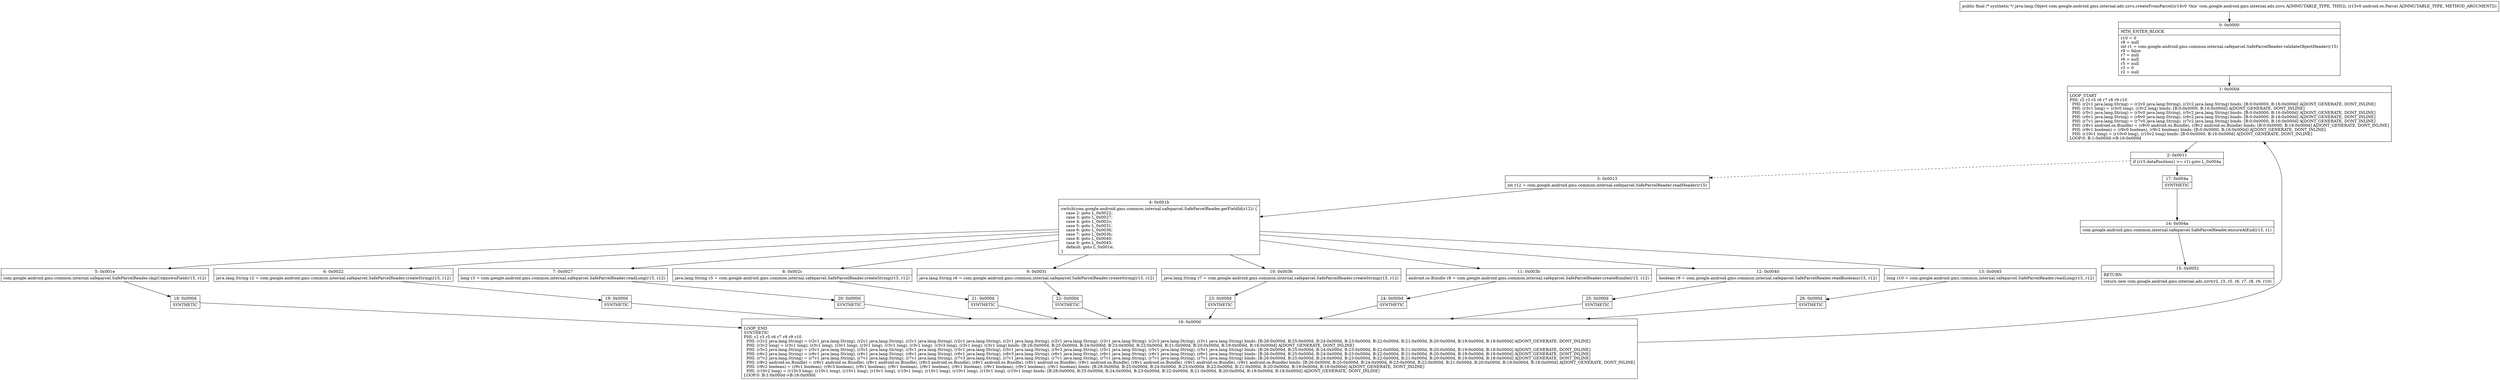 digraph "CFG forcom.google.android.gms.internal.ads.zzvu.createFromParcel(Landroid\/os\/Parcel;)Ljava\/lang\/Object;" {
Node_0 [shape=record,label="{0\:\ 0x0000|MTH_ENTER_BLOCK\l|r10 = 0\lr8 = null\lint r1 = com.google.android.gms.common.internal.safeparcel.SafeParcelReader.validateObjectHeader(r15)\lr9 = false\lr7 = null\lr6 = null\lr5 = null\lr3 = 0\lr2 = null\l}"];
Node_1 [shape=record,label="{1\:\ 0x000d|LOOP_START\lPHI: r2 r3 r5 r6 r7 r8 r9 r10 \l  PHI: (r2v1 java.lang.String) = (r2v0 java.lang.String), (r2v2 java.lang.String) binds: [B:0:0x0000, B:16:0x000d] A[DONT_GENERATE, DONT_INLINE]\l  PHI: (r3v1 long) = (r3v0 long), (r3v2 long) binds: [B:0:0x0000, B:16:0x000d] A[DONT_GENERATE, DONT_INLINE]\l  PHI: (r5v1 java.lang.String) = (r5v0 java.lang.String), (r5v2 java.lang.String) binds: [B:0:0x0000, B:16:0x000d] A[DONT_GENERATE, DONT_INLINE]\l  PHI: (r6v1 java.lang.String) = (r6v0 java.lang.String), (r6v2 java.lang.String) binds: [B:0:0x0000, B:16:0x000d] A[DONT_GENERATE, DONT_INLINE]\l  PHI: (r7v1 java.lang.String) = (r7v0 java.lang.String), (r7v2 java.lang.String) binds: [B:0:0x0000, B:16:0x000d] A[DONT_GENERATE, DONT_INLINE]\l  PHI: (r8v1 android.os.Bundle) = (r8v0 android.os.Bundle), (r8v2 android.os.Bundle) binds: [B:0:0x0000, B:16:0x000d] A[DONT_GENERATE, DONT_INLINE]\l  PHI: (r9v1 boolean) = (r9v0 boolean), (r9v2 boolean) binds: [B:0:0x0000, B:16:0x000d] A[DONT_GENERATE, DONT_INLINE]\l  PHI: (r10v1 long) = (r10v0 long), (r10v2 long) binds: [B:0:0x0000, B:16:0x000d] A[DONT_GENERATE, DONT_INLINE]\lLOOP:0: B:1:0x000d\-\>B:16:0x000d\l}"];
Node_2 [shape=record,label="{2\:\ 0x0011|if (r15.dataPosition() \>= r1) goto L_0x004a\l}"];
Node_3 [shape=record,label="{3\:\ 0x0013|int r12 = com.google.android.gms.common.internal.safeparcel.SafeParcelReader.readHeader(r15)\l}"];
Node_4 [shape=record,label="{4\:\ 0x001b|switch(com.google.android.gms.common.internal.safeparcel.SafeParcelReader.getFieldId(r12)) \{\l    case 2: goto L_0x0022;\l    case 3: goto L_0x0027;\l    case 4: goto L_0x002c;\l    case 5: goto L_0x0031;\l    case 6: goto L_0x0036;\l    case 7: goto L_0x003b;\l    case 8: goto L_0x0040;\l    case 9: goto L_0x0045;\l    default: goto L_0x001e;\l\}\l}"];
Node_5 [shape=record,label="{5\:\ 0x001e|com.google.android.gms.common.internal.safeparcel.SafeParcelReader.skipUnknownField(r15, r12)\l}"];
Node_6 [shape=record,label="{6\:\ 0x0022|java.lang.String r2 = com.google.android.gms.common.internal.safeparcel.SafeParcelReader.createString(r15, r12)\l}"];
Node_7 [shape=record,label="{7\:\ 0x0027|long r3 = com.google.android.gms.common.internal.safeparcel.SafeParcelReader.readLong(r15, r12)\l}"];
Node_8 [shape=record,label="{8\:\ 0x002c|java.lang.String r5 = com.google.android.gms.common.internal.safeparcel.SafeParcelReader.createString(r15, r12)\l}"];
Node_9 [shape=record,label="{9\:\ 0x0031|java.lang.String r6 = com.google.android.gms.common.internal.safeparcel.SafeParcelReader.createString(r15, r12)\l}"];
Node_10 [shape=record,label="{10\:\ 0x0036|java.lang.String r7 = com.google.android.gms.common.internal.safeparcel.SafeParcelReader.createString(r15, r12)\l}"];
Node_11 [shape=record,label="{11\:\ 0x003b|android.os.Bundle r8 = com.google.android.gms.common.internal.safeparcel.SafeParcelReader.createBundle(r15, r12)\l}"];
Node_12 [shape=record,label="{12\:\ 0x0040|boolean r9 = com.google.android.gms.common.internal.safeparcel.SafeParcelReader.readBoolean(r15, r12)\l}"];
Node_13 [shape=record,label="{13\:\ 0x0045|long r10 = com.google.android.gms.common.internal.safeparcel.SafeParcelReader.readLong(r15, r12)\l}"];
Node_14 [shape=record,label="{14\:\ 0x004a|com.google.android.gms.common.internal.safeparcel.SafeParcelReader.ensureAtEnd(r15, r1)\l}"];
Node_15 [shape=record,label="{15\:\ 0x0052|RETURN\l|return new com.google.android.gms.internal.ads.zzvt(r2, r3, r5, r6, r7, r8, r9, r10)\l}"];
Node_16 [shape=record,label="{16\:\ 0x000d|LOOP_END\lSYNTHETIC\lPHI: r2 r3 r5 r6 r7 r8 r9 r10 \l  PHI: (r2v2 java.lang.String) = (r2v1 java.lang.String), (r2v1 java.lang.String), (r2v1 java.lang.String), (r2v1 java.lang.String), (r2v1 java.lang.String), (r2v1 java.lang.String), (r2v1 java.lang.String), (r2v3 java.lang.String), (r2v1 java.lang.String) binds: [B:26:0x000d, B:25:0x000d, B:24:0x000d, B:23:0x000d, B:22:0x000d, B:21:0x000d, B:20:0x000d, B:19:0x000d, B:18:0x000d] A[DONT_GENERATE, DONT_INLINE]\l  PHI: (r3v2 long) = (r3v1 long), (r3v1 long), (r3v1 long), (r3v1 long), (r3v1 long), (r3v1 long), (r3v3 long), (r3v1 long), (r3v1 long) binds: [B:26:0x000d, B:25:0x000d, B:24:0x000d, B:23:0x000d, B:22:0x000d, B:21:0x000d, B:20:0x000d, B:19:0x000d, B:18:0x000d] A[DONT_GENERATE, DONT_INLINE]\l  PHI: (r5v2 java.lang.String) = (r5v1 java.lang.String), (r5v1 java.lang.String), (r5v1 java.lang.String), (r5v1 java.lang.String), (r5v1 java.lang.String), (r5v3 java.lang.String), (r5v1 java.lang.String), (r5v1 java.lang.String), (r5v1 java.lang.String) binds: [B:26:0x000d, B:25:0x000d, B:24:0x000d, B:23:0x000d, B:22:0x000d, B:21:0x000d, B:20:0x000d, B:19:0x000d, B:18:0x000d] A[DONT_GENERATE, DONT_INLINE]\l  PHI: (r6v2 java.lang.String) = (r6v1 java.lang.String), (r6v1 java.lang.String), (r6v1 java.lang.String), (r6v1 java.lang.String), (r6v3 java.lang.String), (r6v1 java.lang.String), (r6v1 java.lang.String), (r6v1 java.lang.String), (r6v1 java.lang.String) binds: [B:26:0x000d, B:25:0x000d, B:24:0x000d, B:23:0x000d, B:22:0x000d, B:21:0x000d, B:20:0x000d, B:19:0x000d, B:18:0x000d] A[DONT_GENERATE, DONT_INLINE]\l  PHI: (r7v2 java.lang.String) = (r7v1 java.lang.String), (r7v1 java.lang.String), (r7v1 java.lang.String), (r7v3 java.lang.String), (r7v1 java.lang.String), (r7v1 java.lang.String), (r7v1 java.lang.String), (r7v1 java.lang.String), (r7v1 java.lang.String) binds: [B:26:0x000d, B:25:0x000d, B:24:0x000d, B:23:0x000d, B:22:0x000d, B:21:0x000d, B:20:0x000d, B:19:0x000d, B:18:0x000d] A[DONT_GENERATE, DONT_INLINE]\l  PHI: (r8v2 android.os.Bundle) = (r8v1 android.os.Bundle), (r8v1 android.os.Bundle), (r8v3 android.os.Bundle), (r8v1 android.os.Bundle), (r8v1 android.os.Bundle), (r8v1 android.os.Bundle), (r8v1 android.os.Bundle), (r8v1 android.os.Bundle), (r8v1 android.os.Bundle) binds: [B:26:0x000d, B:25:0x000d, B:24:0x000d, B:23:0x000d, B:22:0x000d, B:21:0x000d, B:20:0x000d, B:19:0x000d, B:18:0x000d] A[DONT_GENERATE, DONT_INLINE]\l  PHI: (r9v2 boolean) = (r9v1 boolean), (r9v3 boolean), (r9v1 boolean), (r9v1 boolean), (r9v1 boolean), (r9v1 boolean), (r9v1 boolean), (r9v1 boolean), (r9v1 boolean) binds: [B:26:0x000d, B:25:0x000d, B:24:0x000d, B:23:0x000d, B:22:0x000d, B:21:0x000d, B:20:0x000d, B:19:0x000d, B:18:0x000d] A[DONT_GENERATE, DONT_INLINE]\l  PHI: (r10v2 long) = (r10v3 long), (r10v1 long), (r10v1 long), (r10v1 long), (r10v1 long), (r10v1 long), (r10v1 long), (r10v1 long), (r10v1 long) binds: [B:26:0x000d, B:25:0x000d, B:24:0x000d, B:23:0x000d, B:22:0x000d, B:21:0x000d, B:20:0x000d, B:19:0x000d, B:18:0x000d] A[DONT_GENERATE, DONT_INLINE]\lLOOP:0: B:1:0x000d\-\>B:16:0x000d\l}"];
Node_17 [shape=record,label="{17\:\ 0x004a|SYNTHETIC\l}"];
Node_18 [shape=record,label="{18\:\ 0x000d|SYNTHETIC\l}"];
Node_19 [shape=record,label="{19\:\ 0x000d|SYNTHETIC\l}"];
Node_20 [shape=record,label="{20\:\ 0x000d|SYNTHETIC\l}"];
Node_21 [shape=record,label="{21\:\ 0x000d|SYNTHETIC\l}"];
Node_22 [shape=record,label="{22\:\ 0x000d|SYNTHETIC\l}"];
Node_23 [shape=record,label="{23\:\ 0x000d|SYNTHETIC\l}"];
Node_24 [shape=record,label="{24\:\ 0x000d|SYNTHETIC\l}"];
Node_25 [shape=record,label="{25\:\ 0x000d|SYNTHETIC\l}"];
Node_26 [shape=record,label="{26\:\ 0x000d|SYNTHETIC\l}"];
MethodNode[shape=record,label="{public final \/* synthetic *\/ java.lang.Object com.google.android.gms.internal.ads.zzvu.createFromParcel((r14v0 'this' com.google.android.gms.internal.ads.zzvu A[IMMUTABLE_TYPE, THIS]), (r15v0 android.os.Parcel A[IMMUTABLE_TYPE, METHOD_ARGUMENT])) }"];
MethodNode -> Node_0;
Node_0 -> Node_1;
Node_1 -> Node_2;
Node_2 -> Node_3[style=dashed];
Node_2 -> Node_17;
Node_3 -> Node_4;
Node_4 -> Node_5;
Node_4 -> Node_6;
Node_4 -> Node_7;
Node_4 -> Node_8;
Node_4 -> Node_9;
Node_4 -> Node_10;
Node_4 -> Node_11;
Node_4 -> Node_12;
Node_4 -> Node_13;
Node_5 -> Node_18;
Node_6 -> Node_19;
Node_7 -> Node_20;
Node_8 -> Node_21;
Node_9 -> Node_22;
Node_10 -> Node_23;
Node_11 -> Node_24;
Node_12 -> Node_25;
Node_13 -> Node_26;
Node_14 -> Node_15;
Node_16 -> Node_1;
Node_17 -> Node_14;
Node_18 -> Node_16;
Node_19 -> Node_16;
Node_20 -> Node_16;
Node_21 -> Node_16;
Node_22 -> Node_16;
Node_23 -> Node_16;
Node_24 -> Node_16;
Node_25 -> Node_16;
Node_26 -> Node_16;
}

